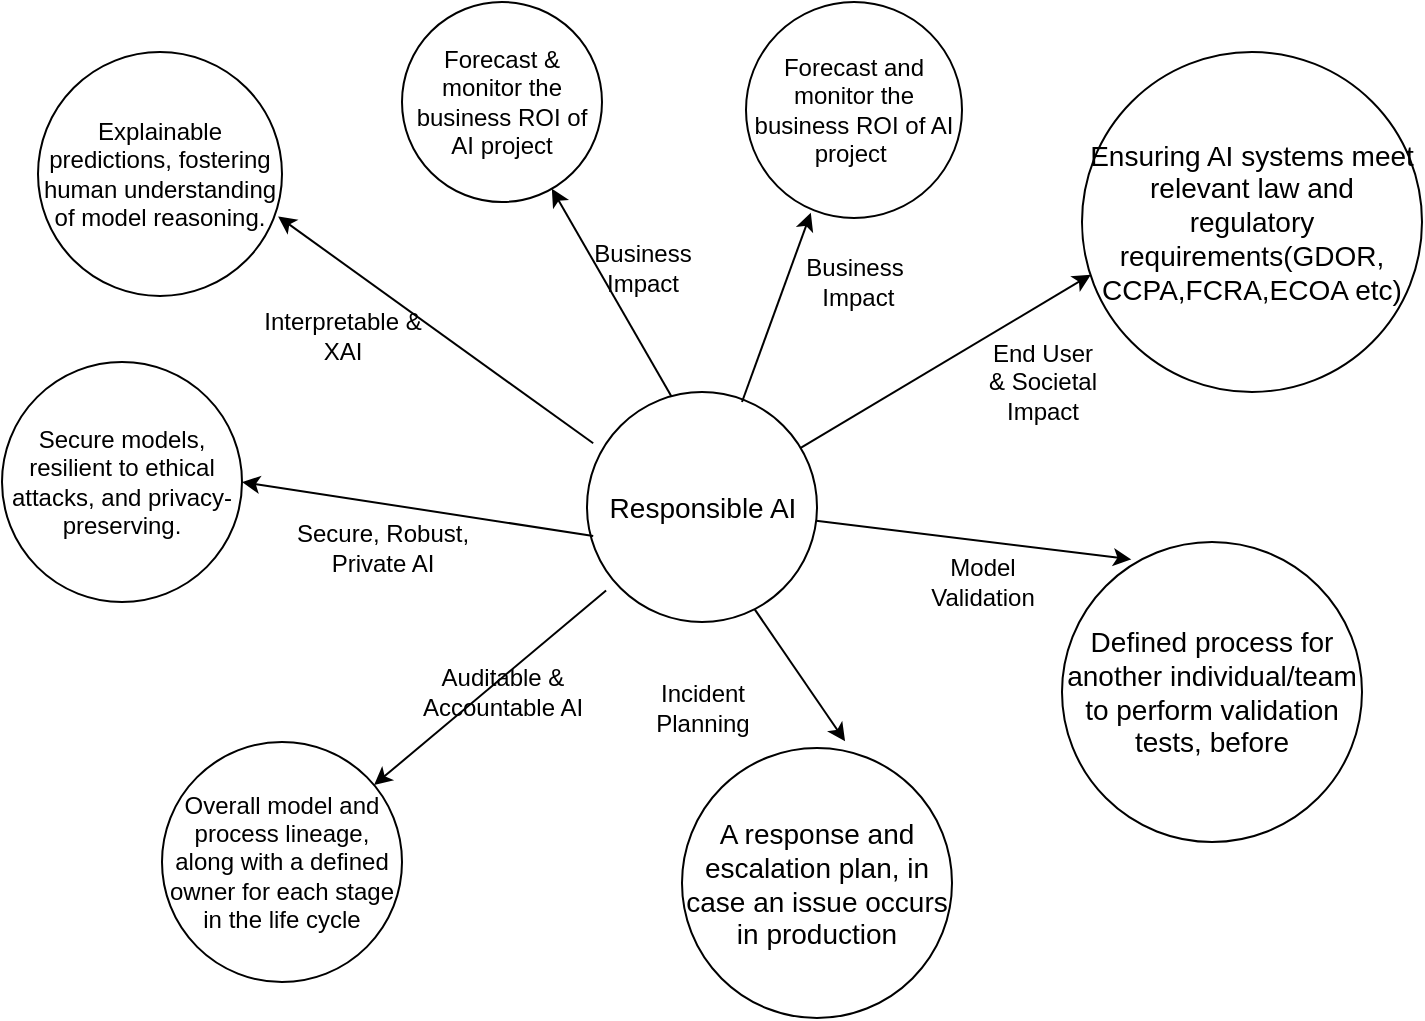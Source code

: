 <mxfile version="21.2.3" type="github">
  <diagram name="Page-1" id="ed3LDIdUd3-jLxdzLCWA">
    <mxGraphModel dx="1290" dy="575" grid="1" gridSize="10" guides="1" tooltips="1" connect="1" arrows="1" fold="1" page="1" pageScale="1" pageWidth="850" pageHeight="1100" math="0" shadow="0">
      <root>
        <mxCell id="0" />
        <mxCell id="1" parent="0" />
        <mxCell id="XNffQYH5VyazZpHNx43d-1" value="&lt;font style=&quot;font-size: 14px;&quot;&gt;Responsible AI&lt;/font&gt;" style="ellipse;whiteSpace=wrap;html=1;aspect=fixed;" vertex="1" parent="1">
          <mxGeometry x="352.5" y="205" width="115" height="115" as="geometry" />
        </mxCell>
        <mxCell id="XNffQYH5VyazZpHNx43d-2" value="Forecast and monitor the business ROI of AI project&amp;nbsp;" style="ellipse;whiteSpace=wrap;html=1;aspect=fixed;" vertex="1" parent="1">
          <mxGeometry x="432" y="10" width="108" height="108" as="geometry" />
        </mxCell>
        <mxCell id="XNffQYH5VyazZpHNx43d-4" value="Business&lt;br&gt;&amp;nbsp;Impact" style="text;html=1;align=center;verticalAlign=middle;resizable=0;points=[];autosize=1;strokeColor=none;fillColor=none;rotation=0;" vertex="1" parent="1">
          <mxGeometry x="451" y="130" width="70" height="40" as="geometry" />
        </mxCell>
        <mxCell id="XNffQYH5VyazZpHNx43d-5" value="&lt;font style=&quot;font-size: 14px;&quot;&gt;Ensuring AI systems meet relevant law and regulatory requirements(GDOR,&lt;br&gt;CCPA,FCRA,ECOA etc)&lt;br&gt;&lt;/font&gt;" style="ellipse;whiteSpace=wrap;html=1;aspect=fixed;" vertex="1" parent="1">
          <mxGeometry x="600" y="35" width="170" height="170" as="geometry" />
        </mxCell>
        <mxCell id="XNffQYH5VyazZpHNx43d-7" value="&lt;span style=&quot;font-size: 14px;&quot;&gt;Defined process for another individual/team to perform validation tests, before&lt;/span&gt;" style="ellipse;whiteSpace=wrap;html=1;aspect=fixed;" vertex="1" parent="1">
          <mxGeometry x="590" y="280" width="150" height="150" as="geometry" />
        </mxCell>
        <mxCell id="XNffQYH5VyazZpHNx43d-9" value="End User&lt;br&gt;&amp;amp; Societal &lt;br&gt;Impact" style="text;html=1;align=center;verticalAlign=middle;resizable=0;points=[];autosize=1;strokeColor=none;fillColor=none;rotation=0;" vertex="1" parent="1">
          <mxGeometry x="540" y="170" width="80" height="60" as="geometry" />
        </mxCell>
        <mxCell id="XNffQYH5VyazZpHNx43d-10" value="&lt;font style=&quot;font-size: 14px;&quot;&gt;A response and escalation plan, in case an issue occurs in production&lt;/font&gt;" style="ellipse;whiteSpace=wrap;html=1;aspect=fixed;" vertex="1" parent="1">
          <mxGeometry x="400" y="383" width="135" height="135" as="geometry" />
        </mxCell>
        <mxCell id="XNffQYH5VyazZpHNx43d-12" value="" style="endArrow=classic;html=1;rounded=0;entryX=0.231;entryY=0.058;entryDx=0;entryDy=0;entryPerimeter=0;" edge="1" parent="1" source="XNffQYH5VyazZpHNx43d-1" target="XNffQYH5VyazZpHNx43d-7">
          <mxGeometry width="50" height="50" relative="1" as="geometry">
            <mxPoint x="510" y="390" as="sourcePoint" />
            <mxPoint x="560" y="340" as="targetPoint" />
          </mxGeometry>
        </mxCell>
        <mxCell id="XNffQYH5VyazZpHNx43d-13" value="" style="endArrow=classic;html=1;rounded=0;entryX=0.026;entryY=0.655;entryDx=0;entryDy=0;entryPerimeter=0;" edge="1" parent="1" source="XNffQYH5VyazZpHNx43d-1" target="XNffQYH5VyazZpHNx43d-5">
          <mxGeometry width="50" height="50" relative="1" as="geometry">
            <mxPoint x="490" y="230" as="sourcePoint" />
            <mxPoint x="540" y="180" as="targetPoint" />
          </mxGeometry>
        </mxCell>
        <mxCell id="XNffQYH5VyazZpHNx43d-14" value="" style="endArrow=classic;html=1;rounded=0;entryX=0.604;entryY=-0.025;entryDx=0;entryDy=0;entryPerimeter=0;exitX=0.73;exitY=0.946;exitDx=0;exitDy=0;exitPerimeter=0;" edge="1" parent="1" source="XNffQYH5VyazZpHNx43d-1" target="XNffQYH5VyazZpHNx43d-10">
          <mxGeometry width="50" height="50" relative="1" as="geometry">
            <mxPoint x="440" y="320" as="sourcePoint" />
            <mxPoint x="490" y="270" as="targetPoint" />
          </mxGeometry>
        </mxCell>
        <mxCell id="XNffQYH5VyazZpHNx43d-15" value="Model &lt;br&gt;Validation" style="text;html=1;align=center;verticalAlign=middle;resizable=0;points=[];autosize=1;strokeColor=none;fillColor=none;" vertex="1" parent="1">
          <mxGeometry x="510" y="280" width="80" height="40" as="geometry" />
        </mxCell>
        <mxCell id="XNffQYH5VyazZpHNx43d-16" value="Incident&lt;br&gt;Planning" style="text;html=1;align=center;verticalAlign=middle;resizable=0;points=[];autosize=1;strokeColor=none;fillColor=none;" vertex="1" parent="1">
          <mxGeometry x="375" y="343" width="70" height="40" as="geometry" />
        </mxCell>
        <mxCell id="XNffQYH5VyazZpHNx43d-17" value="Overall model and process lineage, along with a defined owner for each stage in the life cycle" style="ellipse;whiteSpace=wrap;html=1;aspect=fixed;" vertex="1" parent="1">
          <mxGeometry x="140" y="380" width="120" height="120" as="geometry" />
        </mxCell>
        <mxCell id="XNffQYH5VyazZpHNx43d-18" value="Secure models, resilient to ethical attacks, and privacy-preserving." style="ellipse;whiteSpace=wrap;html=1;aspect=fixed;" vertex="1" parent="1">
          <mxGeometry x="60" y="190" width="120" height="120" as="geometry" />
        </mxCell>
        <mxCell id="XNffQYH5VyazZpHNx43d-19" value="Explainable predictions, fostering human understanding of model reasoning." style="ellipse;whiteSpace=wrap;html=1;aspect=fixed;" vertex="1" parent="1">
          <mxGeometry x="78" y="35" width="122" height="122" as="geometry" />
        </mxCell>
        <mxCell id="XNffQYH5VyazZpHNx43d-20" value="Forecast &amp;amp; monitor the business ROI of AI project" style="ellipse;whiteSpace=wrap;html=1;aspect=fixed;" vertex="1" parent="1">
          <mxGeometry x="260" y="10" width="100" height="100" as="geometry" />
        </mxCell>
        <mxCell id="XNffQYH5VyazZpHNx43d-21" value="" style="endArrow=classic;html=1;rounded=0;entryX=0.3;entryY=0.976;entryDx=0;entryDy=0;entryPerimeter=0;" edge="1" parent="1" target="XNffQYH5VyazZpHNx43d-2">
          <mxGeometry width="50" height="50" relative="1" as="geometry">
            <mxPoint x="430" y="210" as="sourcePoint" />
            <mxPoint x="480" y="160" as="targetPoint" />
          </mxGeometry>
        </mxCell>
        <mxCell id="XNffQYH5VyazZpHNx43d-22" value="" style="endArrow=classic;html=1;rounded=0;exitX=0.368;exitY=0.021;exitDx=0;exitDy=0;exitPerimeter=0;" edge="1" parent="1" source="XNffQYH5VyazZpHNx43d-1" target="XNffQYH5VyazZpHNx43d-20">
          <mxGeometry width="50" height="50" relative="1" as="geometry">
            <mxPoint x="370" y="220" as="sourcePoint" />
            <mxPoint x="420" y="170" as="targetPoint" />
          </mxGeometry>
        </mxCell>
        <mxCell id="XNffQYH5VyazZpHNx43d-23" value="" style="endArrow=classic;html=1;rounded=0;entryX=0.984;entryY=0.674;entryDx=0;entryDy=0;entryPerimeter=0;exitX=0.027;exitY=0.223;exitDx=0;exitDy=0;exitPerimeter=0;" edge="1" parent="1" source="XNffQYH5VyazZpHNx43d-1" target="XNffQYH5VyazZpHNx43d-19">
          <mxGeometry width="50" height="50" relative="1" as="geometry">
            <mxPoint x="270" y="230" as="sourcePoint" />
            <mxPoint x="180" y="140" as="targetPoint" />
          </mxGeometry>
        </mxCell>
        <mxCell id="XNffQYH5VyazZpHNx43d-24" value="" style="endArrow=classic;html=1;rounded=0;entryX=1;entryY=0.5;entryDx=0;entryDy=0;exitX=0.027;exitY=0.626;exitDx=0;exitDy=0;exitPerimeter=0;" edge="1" parent="1" source="XNffQYH5VyazZpHNx43d-1" target="XNffQYH5VyazZpHNx43d-18">
          <mxGeometry width="50" height="50" relative="1" as="geometry">
            <mxPoint x="250" y="300" as="sourcePoint" />
            <mxPoint x="300" y="250" as="targetPoint" />
          </mxGeometry>
        </mxCell>
        <mxCell id="XNffQYH5VyazZpHNx43d-25" value="" style="endArrow=classic;html=1;rounded=0;exitX=0.083;exitY=0.863;exitDx=0;exitDy=0;exitPerimeter=0;" edge="1" parent="1" source="XNffQYH5VyazZpHNx43d-1" target="XNffQYH5VyazZpHNx43d-17">
          <mxGeometry width="50" height="50" relative="1" as="geometry">
            <mxPoint x="270" y="360" as="sourcePoint" />
            <mxPoint x="320" y="310" as="targetPoint" />
          </mxGeometry>
        </mxCell>
        <mxCell id="XNffQYH5VyazZpHNx43d-26" value="Business&lt;br&gt;Impact" style="text;html=1;align=center;verticalAlign=middle;resizable=0;points=[];autosize=1;strokeColor=none;fillColor=none;" vertex="1" parent="1">
          <mxGeometry x="345" y="123" width="70" height="40" as="geometry" />
        </mxCell>
        <mxCell id="XNffQYH5VyazZpHNx43d-27" value="Interpretable &amp;amp; &lt;br&gt;XAI" style="text;html=1;align=center;verticalAlign=middle;resizable=0;points=[];autosize=1;strokeColor=none;fillColor=none;" vertex="1" parent="1">
          <mxGeometry x="180" y="157" width="100" height="40" as="geometry" />
        </mxCell>
        <mxCell id="XNffQYH5VyazZpHNx43d-28" value="Secure, Robust, &lt;br&gt;Private AI" style="text;html=1;align=center;verticalAlign=middle;resizable=0;points=[];autosize=1;strokeColor=none;fillColor=none;" vertex="1" parent="1">
          <mxGeometry x="195" y="263" width="110" height="40" as="geometry" />
        </mxCell>
        <mxCell id="XNffQYH5VyazZpHNx43d-29" value="Auditable &amp;amp; &lt;br&gt;Accountable AI" style="text;html=1;align=center;verticalAlign=middle;resizable=0;points=[];autosize=1;strokeColor=none;fillColor=none;" vertex="1" parent="1">
          <mxGeometry x="260" y="335" width="100" height="40" as="geometry" />
        </mxCell>
      </root>
    </mxGraphModel>
  </diagram>
</mxfile>
